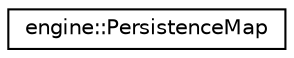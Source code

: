 digraph "Graphical Class Hierarchy"
{
  edge [fontname="Helvetica",fontsize="10",labelfontname="Helvetica",labelfontsize="10"];
  node [fontname="Helvetica",fontsize="10",shape=record];
  rankdir="LR";
  Node1 [label="engine::PersistenceMap",height=0.2,width=0.4,color="black", fillcolor="white", style="filled",URL="$classengine_1_1_persistence_map.html"];
}
